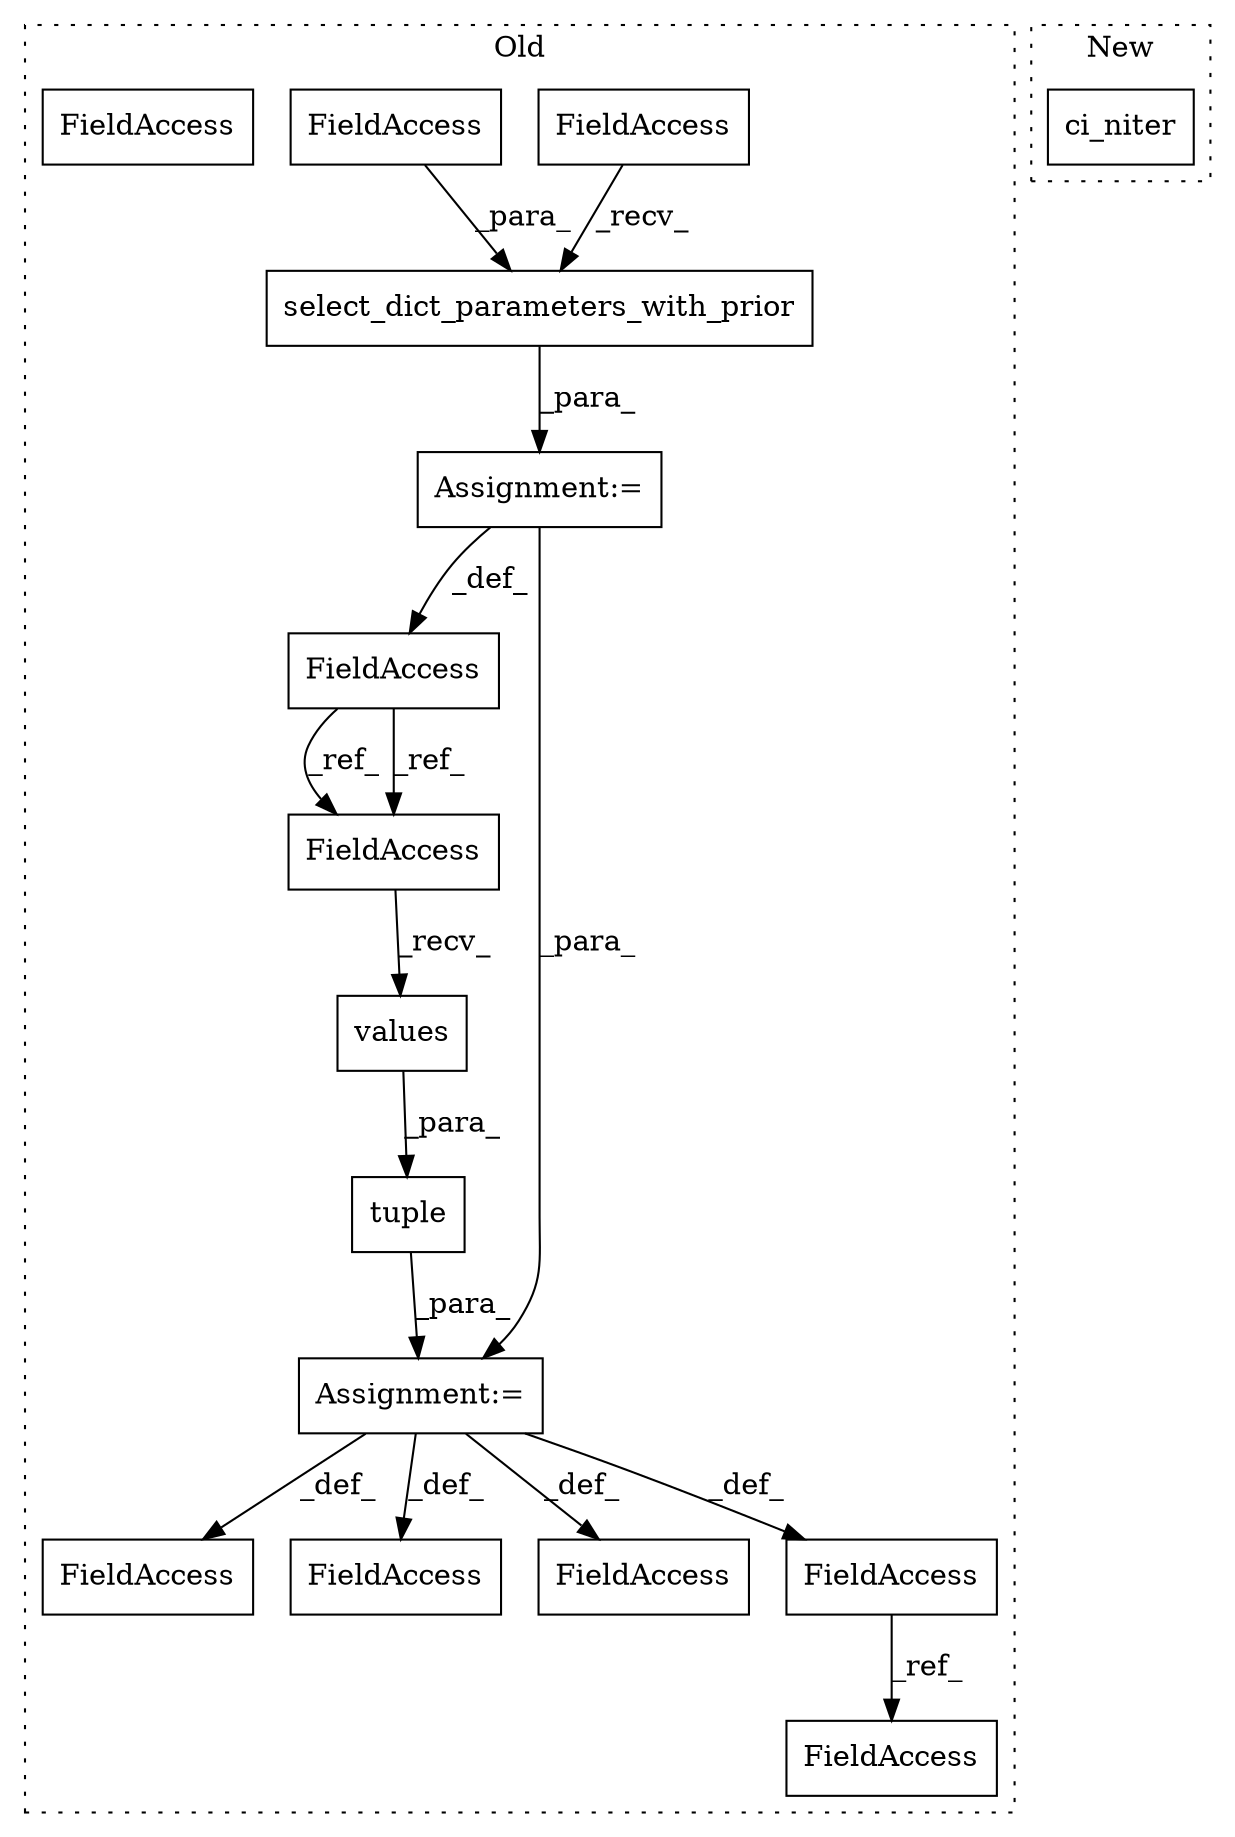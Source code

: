 digraph G {
subgraph cluster0 {
1 [label="select_dict_parameters_with_prior" a="32" s="2399,2438" l="34,1" shape="box"];
3 [label="tuple" a="32" s="2456,2486" l="6,1" shape="box"];
4 [label="FieldAccess" a="22" s="2682" l="12" shape="box"];
5 [label="FieldAccess" a="22" s="2382" l="16" shape="box"];
6 [label="FieldAccess" a="22" s="2493" l="10" shape="box"];
7 [label="FieldAccess" a="22" s="2584" l="3" shape="box"];
8 [label="FieldAccess" a="22" s="2433" l="5" shape="box"];
9 [label="FieldAccess" a="22" s="2445" l="10" shape="box"];
10 [label="FieldAccess" a="22" s="2366" l="15" shape="box"];
11 [label="FieldAccess" a="22" s="2462" l="15" shape="box"];
12 [label="FieldAccess" a="22" s="2567" l="10" shape="box"];
13 [label="values" a="32" s="2478" l="8" shape="box"];
14 [label="Assignment:=" a="7" s="2455" l="1" shape="box"];
15 [label="Assignment:=" a="7" s="2381" l="1" shape="box"];
16 [label="FieldAccess" a="22" s="2462" l="15" shape="box"];
label = "Old";
style="dotted";
}
subgraph cluster1 {
2 [label="ci_niter" a="32" s="2341,2353" l="9,1" shape="box"];
label = "New";
style="dotted";
}
1 -> 15 [label="_para_"];
3 -> 14 [label="_para_"];
5 -> 1 [label="_recv_"];
8 -> 1 [label="_para_"];
9 -> 12 [label="_ref_"];
10 -> 16 [label="_ref_"];
10 -> 16 [label="_ref_"];
13 -> 3 [label="_para_"];
14 -> 6 [label="_def_"];
14 -> 7 [label="_def_"];
14 -> 9 [label="_def_"];
14 -> 4 [label="_def_"];
15 -> 14 [label="_para_"];
15 -> 10 [label="_def_"];
16 -> 13 [label="_recv_"];
}